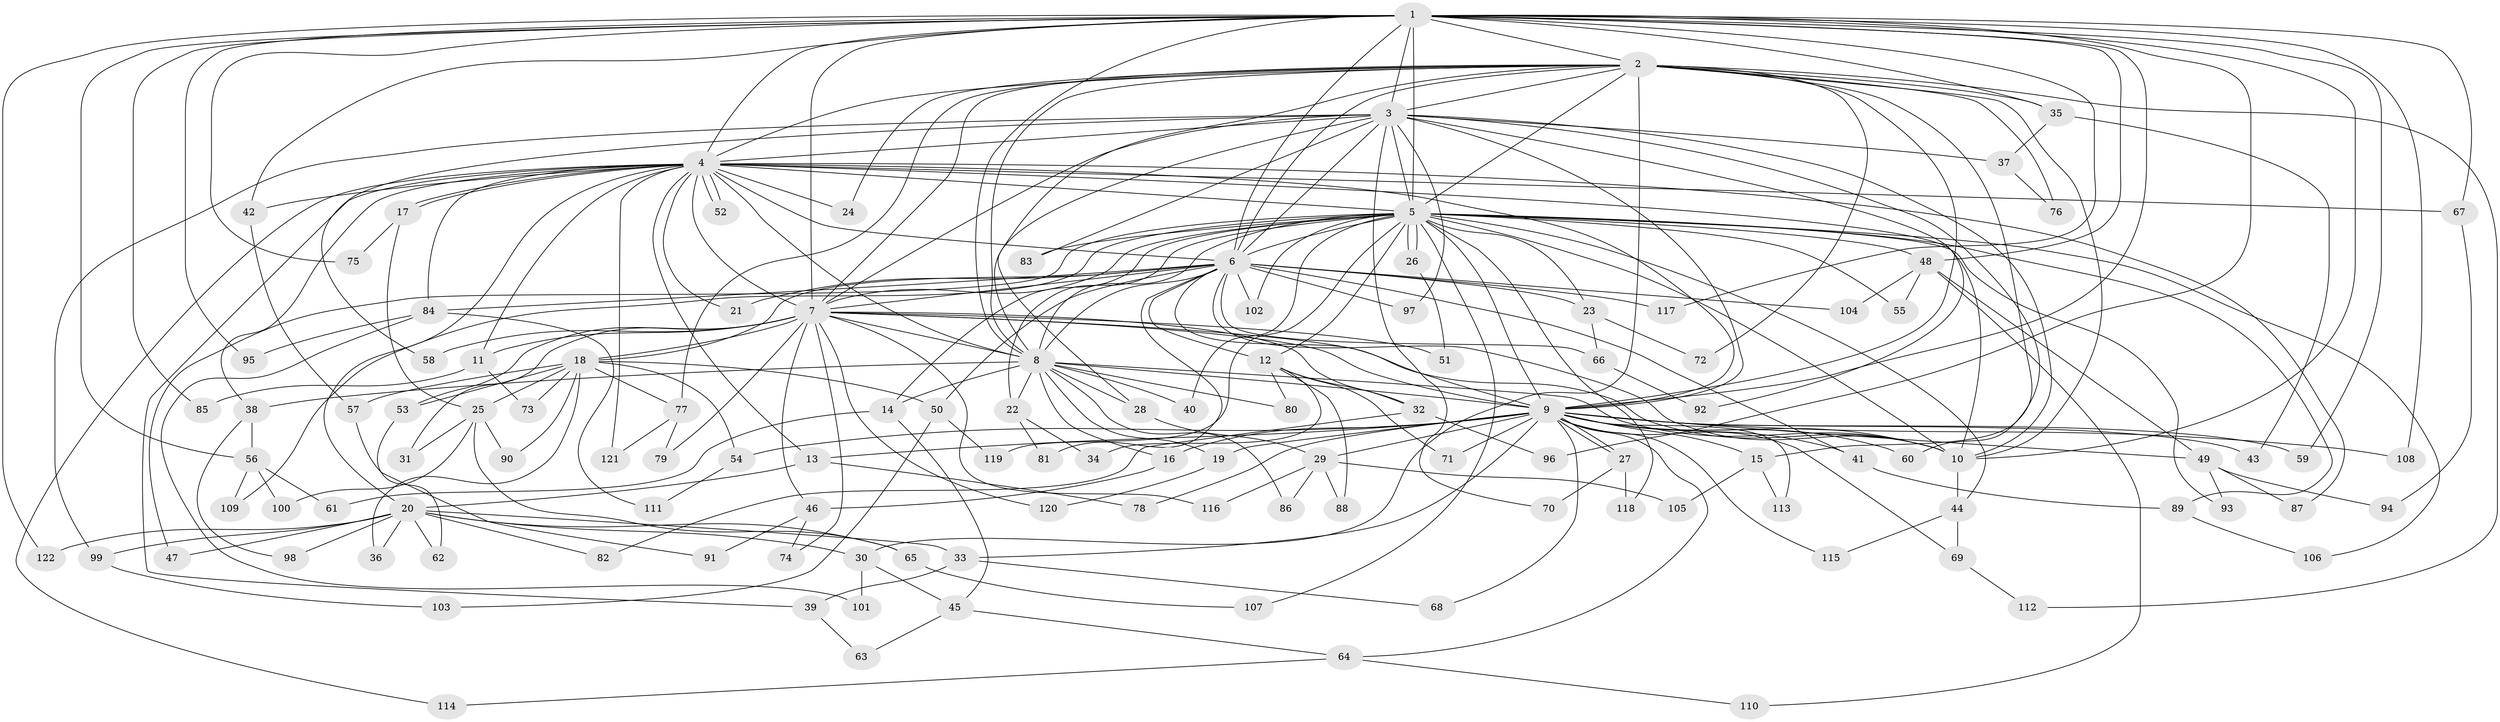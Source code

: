 // coarse degree distribution, {30: 0.011235955056179775, 17: 0.011235955056179775, 15: 0.011235955056179775, 24: 0.02247191011235955, 27: 0.011235955056179775, 16: 0.011235955056179775, 26: 0.011235955056179775, 4: 0.12359550561797752, 7: 0.011235955056179775, 3: 0.1797752808988764, 5: 0.06741573033707865, 12: 0.011235955056179775, 2: 0.4943820224719101, 6: 0.02247191011235955}
// Generated by graph-tools (version 1.1) at 2025/41/03/06/25 10:41:32]
// undirected, 122 vertices, 269 edges
graph export_dot {
graph [start="1"]
  node [color=gray90,style=filled];
  1;
  2;
  3;
  4;
  5;
  6;
  7;
  8;
  9;
  10;
  11;
  12;
  13;
  14;
  15;
  16;
  17;
  18;
  19;
  20;
  21;
  22;
  23;
  24;
  25;
  26;
  27;
  28;
  29;
  30;
  31;
  32;
  33;
  34;
  35;
  36;
  37;
  38;
  39;
  40;
  41;
  42;
  43;
  44;
  45;
  46;
  47;
  48;
  49;
  50;
  51;
  52;
  53;
  54;
  55;
  56;
  57;
  58;
  59;
  60;
  61;
  62;
  63;
  64;
  65;
  66;
  67;
  68;
  69;
  70;
  71;
  72;
  73;
  74;
  75;
  76;
  77;
  78;
  79;
  80;
  81;
  82;
  83;
  84;
  85;
  86;
  87;
  88;
  89;
  90;
  91;
  92;
  93;
  94;
  95;
  96;
  97;
  98;
  99;
  100;
  101;
  102;
  103;
  104;
  105;
  106;
  107;
  108;
  109;
  110;
  111;
  112;
  113;
  114;
  115;
  116;
  117;
  118;
  119;
  120;
  121;
  122;
  1 -- 2;
  1 -- 3;
  1 -- 4;
  1 -- 5;
  1 -- 6;
  1 -- 7;
  1 -- 8;
  1 -- 9;
  1 -- 10;
  1 -- 35;
  1 -- 42;
  1 -- 48;
  1 -- 56;
  1 -- 59;
  1 -- 67;
  1 -- 75;
  1 -- 85;
  1 -- 95;
  1 -- 96;
  1 -- 108;
  1 -- 117;
  1 -- 122;
  2 -- 3;
  2 -- 4;
  2 -- 5;
  2 -- 6;
  2 -- 7;
  2 -- 8;
  2 -- 9;
  2 -- 10;
  2 -- 15;
  2 -- 24;
  2 -- 28;
  2 -- 30;
  2 -- 35;
  2 -- 72;
  2 -- 76;
  2 -- 77;
  2 -- 112;
  3 -- 4;
  3 -- 5;
  3 -- 6;
  3 -- 7;
  3 -- 8;
  3 -- 9;
  3 -- 10;
  3 -- 37;
  3 -- 58;
  3 -- 60;
  3 -- 70;
  3 -- 83;
  3 -- 92;
  3 -- 97;
  3 -- 99;
  4 -- 5;
  4 -- 6;
  4 -- 7;
  4 -- 8;
  4 -- 9;
  4 -- 10;
  4 -- 11;
  4 -- 13;
  4 -- 17;
  4 -- 17;
  4 -- 20;
  4 -- 21;
  4 -- 24;
  4 -- 38;
  4 -- 39;
  4 -- 42;
  4 -- 52;
  4 -- 52;
  4 -- 67;
  4 -- 84;
  4 -- 87;
  4 -- 114;
  4 -- 121;
  5 -- 6;
  5 -- 7;
  5 -- 8;
  5 -- 9;
  5 -- 10;
  5 -- 12;
  5 -- 14;
  5 -- 22;
  5 -- 23;
  5 -- 26;
  5 -- 26;
  5 -- 40;
  5 -- 44;
  5 -- 47;
  5 -- 48;
  5 -- 55;
  5 -- 83;
  5 -- 89;
  5 -- 93;
  5 -- 102;
  5 -- 106;
  5 -- 107;
  5 -- 109;
  5 -- 118;
  5 -- 119;
  6 -- 7;
  6 -- 8;
  6 -- 9;
  6 -- 10;
  6 -- 12;
  6 -- 18;
  6 -- 21;
  6 -- 23;
  6 -- 41;
  6 -- 50;
  6 -- 66;
  6 -- 81;
  6 -- 84;
  6 -- 97;
  6 -- 102;
  6 -- 104;
  6 -- 117;
  7 -- 8;
  7 -- 9;
  7 -- 10;
  7 -- 11;
  7 -- 18;
  7 -- 31;
  7 -- 32;
  7 -- 46;
  7 -- 51;
  7 -- 53;
  7 -- 58;
  7 -- 74;
  7 -- 79;
  7 -- 116;
  7 -- 120;
  8 -- 9;
  8 -- 10;
  8 -- 14;
  8 -- 16;
  8 -- 19;
  8 -- 22;
  8 -- 28;
  8 -- 38;
  8 -- 40;
  8 -- 80;
  8 -- 86;
  9 -- 10;
  9 -- 13;
  9 -- 15;
  9 -- 16;
  9 -- 19;
  9 -- 27;
  9 -- 27;
  9 -- 29;
  9 -- 33;
  9 -- 41;
  9 -- 43;
  9 -- 49;
  9 -- 54;
  9 -- 59;
  9 -- 60;
  9 -- 64;
  9 -- 68;
  9 -- 69;
  9 -- 71;
  9 -- 78;
  9 -- 108;
  9 -- 113;
  9 -- 115;
  10 -- 44;
  11 -- 73;
  11 -- 85;
  12 -- 32;
  12 -- 34;
  12 -- 71;
  12 -- 80;
  12 -- 88;
  13 -- 20;
  13 -- 78;
  14 -- 45;
  14 -- 61;
  15 -- 105;
  15 -- 113;
  16 -- 46;
  17 -- 25;
  17 -- 75;
  18 -- 25;
  18 -- 36;
  18 -- 50;
  18 -- 53;
  18 -- 54;
  18 -- 57;
  18 -- 73;
  18 -- 77;
  18 -- 90;
  19 -- 120;
  20 -- 30;
  20 -- 33;
  20 -- 36;
  20 -- 47;
  20 -- 62;
  20 -- 65;
  20 -- 82;
  20 -- 98;
  20 -- 99;
  20 -- 122;
  22 -- 34;
  22 -- 81;
  23 -- 66;
  23 -- 72;
  25 -- 31;
  25 -- 65;
  25 -- 90;
  25 -- 100;
  26 -- 51;
  27 -- 70;
  27 -- 118;
  28 -- 29;
  29 -- 86;
  29 -- 88;
  29 -- 105;
  29 -- 116;
  30 -- 45;
  30 -- 101;
  32 -- 82;
  32 -- 96;
  33 -- 39;
  33 -- 68;
  35 -- 37;
  35 -- 43;
  37 -- 76;
  38 -- 56;
  38 -- 98;
  39 -- 63;
  41 -- 89;
  42 -- 57;
  44 -- 69;
  44 -- 115;
  45 -- 63;
  45 -- 64;
  46 -- 74;
  46 -- 91;
  48 -- 49;
  48 -- 55;
  48 -- 104;
  48 -- 110;
  49 -- 87;
  49 -- 93;
  49 -- 94;
  50 -- 103;
  50 -- 119;
  53 -- 62;
  54 -- 111;
  56 -- 61;
  56 -- 100;
  56 -- 109;
  57 -- 91;
  64 -- 110;
  64 -- 114;
  65 -- 107;
  66 -- 92;
  67 -- 94;
  69 -- 112;
  77 -- 79;
  77 -- 121;
  84 -- 95;
  84 -- 101;
  84 -- 111;
  89 -- 106;
  99 -- 103;
}
